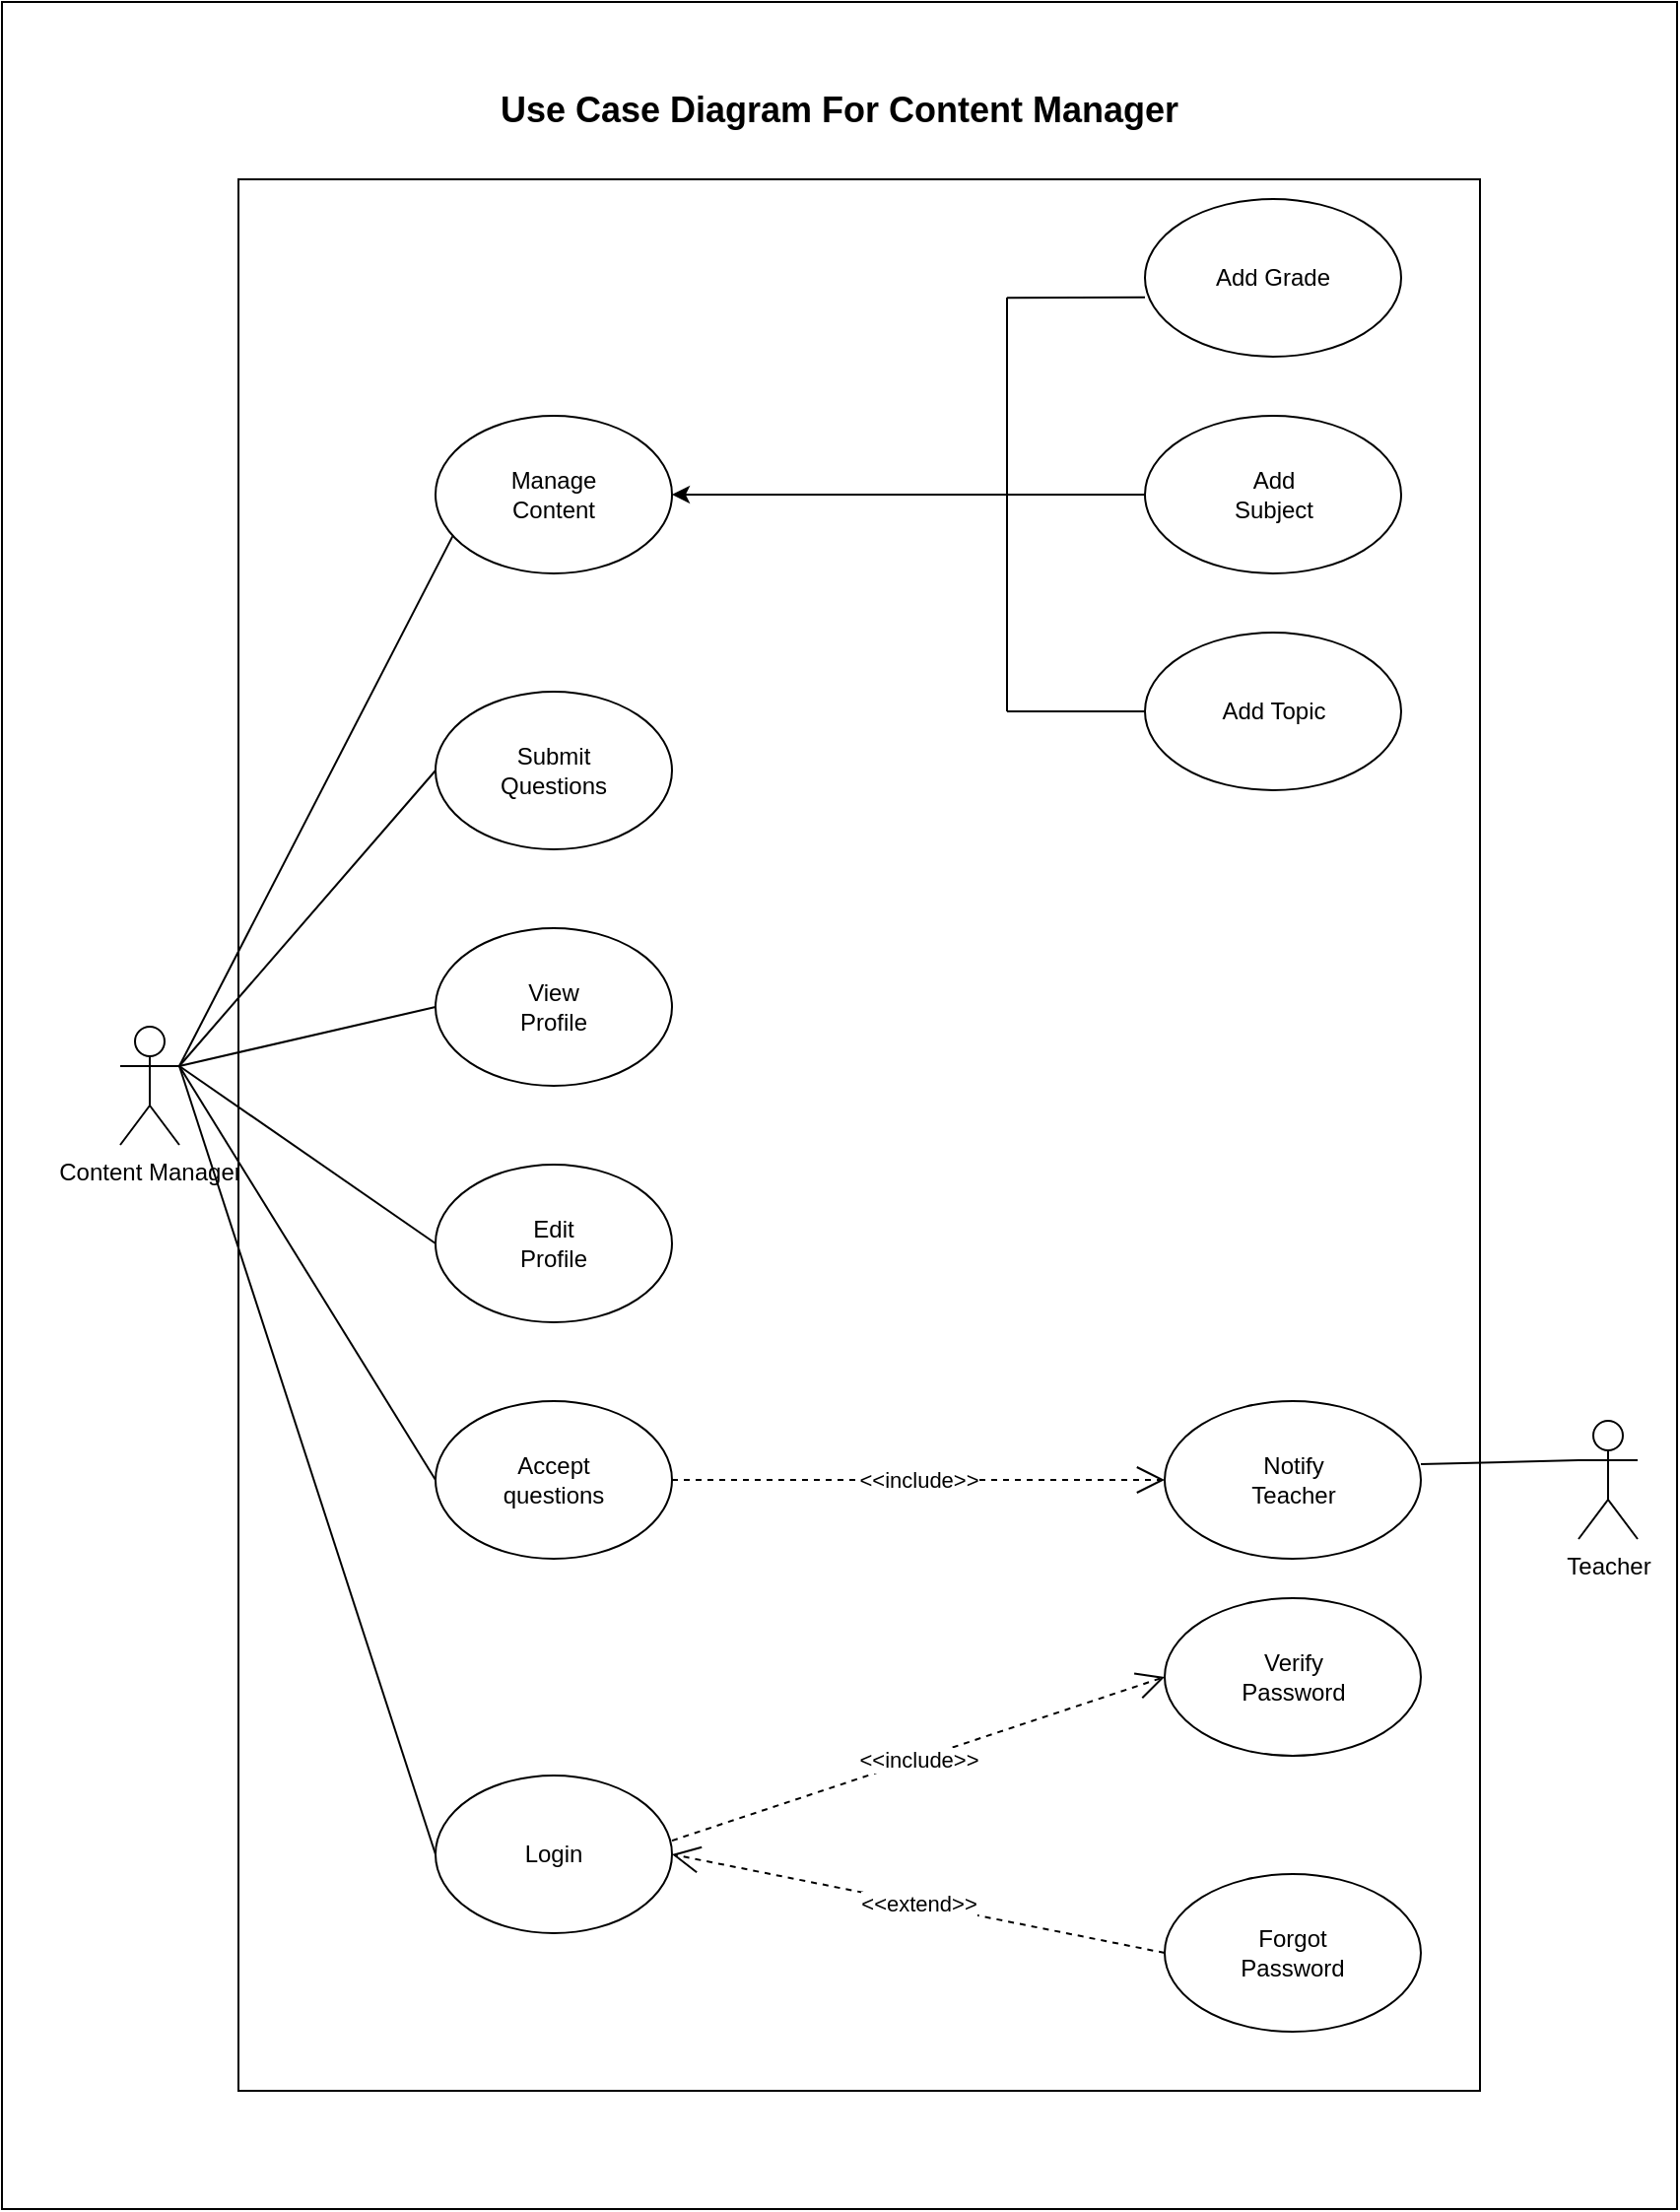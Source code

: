 <mxfile version="13.1.2" type="device"><diagram id="_3xCwv9Up0gI11i4uq6x" name="Page-1"><mxGraphModel dx="868" dy="520" grid="1" gridSize="10" guides="1" tooltips="1" connect="1" arrows="1" fold="1" page="1" pageScale="1" pageWidth="850" pageHeight="1100" math="0" shadow="0"><root><mxCell id="0"/><mxCell id="1" parent="0"/><mxCell id="0izOhKXI1OT6M7X1fA7s-75" value="" style="rounded=0;whiteSpace=wrap;html=1;" parent="1" vertex="1"><mxGeometry width="850" height="1120" as="geometry"/></mxCell><mxCell id="0izOhKXI1OT6M7X1fA7s-8" value="Content Manager" style="shape=umlActor;verticalLabelPosition=bottom;labelBackgroundColor=#ffffff;verticalAlign=top;html=1;outlineConnect=0;" parent="1" vertex="1"><mxGeometry x="60" y="520" width="30" height="60" as="geometry"/></mxCell><mxCell id="0izOhKXI1OT6M7X1fA7s-9" value="&lt;font style=&quot;font-size: 18px&quot;&gt;&lt;b&gt;Use Case Diagram For Content Manager&lt;/b&gt;&lt;/font&gt;" style="text;html=1;strokeColor=none;fillColor=none;align=center;verticalAlign=middle;whiteSpace=wrap;rounded=0;" parent="1" vertex="1"><mxGeometry y="40" width="850" height="30" as="geometry"/></mxCell><mxCell id="0izOhKXI1OT6M7X1fA7s-10" value="" style="rounded=0;whiteSpace=wrap;html=1;" parent="1" vertex="1"><mxGeometry x="120" y="90" width="630" height="970" as="geometry"/></mxCell><mxCell id="0izOhKXI1OT6M7X1fA7s-11" value="" style="ellipse;whiteSpace=wrap;html=1;" parent="1" vertex="1"><mxGeometry x="220" y="210" width="120" height="80" as="geometry"/></mxCell><mxCell id="0izOhKXI1OT6M7X1fA7s-13" value="" style="ellipse;whiteSpace=wrap;html=1;" parent="1" vertex="1"><mxGeometry x="220" y="350" width="120" height="80" as="geometry"/></mxCell><mxCell id="0izOhKXI1OT6M7X1fA7s-16" value="" style="ellipse;whiteSpace=wrap;html=1;" parent="1" vertex="1"><mxGeometry x="220" y="710" width="120" height="80" as="geometry"/></mxCell><mxCell id="0izOhKXI1OT6M7X1fA7s-18" value="" style="ellipse;whiteSpace=wrap;html=1;" parent="1" vertex="1"><mxGeometry x="220" y="900" width="120" height="80" as="geometry"/></mxCell><mxCell id="0izOhKXI1OT6M7X1fA7s-22" value="Manage Content" style="text;html=1;strokeColor=none;fillColor=none;align=center;verticalAlign=middle;whiteSpace=wrap;rounded=0;" parent="1" vertex="1"><mxGeometry x="255" y="240" width="50" height="20" as="geometry"/></mxCell><mxCell id="0izOhKXI1OT6M7X1fA7s-24" value="Submit Questions" style="text;html=1;strokeColor=none;fillColor=none;align=center;verticalAlign=middle;whiteSpace=wrap;rounded=0;" parent="1" vertex="1"><mxGeometry x="240" y="380" width="80" height="20" as="geometry"/></mxCell><mxCell id="0izOhKXI1OT6M7X1fA7s-26" value="Accept questions" style="text;html=1;strokeColor=none;fillColor=none;align=center;verticalAlign=middle;whiteSpace=wrap;rounded=0;" parent="1" vertex="1"><mxGeometry x="245" y="740" width="70" height="20" as="geometry"/></mxCell><mxCell id="0izOhKXI1OT6M7X1fA7s-28" value="Login" style="text;html=1;strokeColor=none;fillColor=none;align=center;verticalAlign=middle;whiteSpace=wrap;rounded=0;" parent="1" vertex="1"><mxGeometry x="250" y="930" width="60" height="20" as="geometry"/></mxCell><mxCell id="0izOhKXI1OT6M7X1fA7s-32" value="" style="endArrow=none;html=1;entryX=1;entryY=0.333;entryDx=0;entryDy=0;entryPerimeter=0;exitX=0.072;exitY=0.765;exitDx=0;exitDy=0;exitPerimeter=0;" parent="1" source="0izOhKXI1OT6M7X1fA7s-11" target="0izOhKXI1OT6M7X1fA7s-8" edge="1"><mxGeometry width="50" height="50" relative="1" as="geometry"><mxPoint x="160" y="610" as="sourcePoint"/><mxPoint x="210" y="560" as="targetPoint"/></mxGeometry></mxCell><mxCell id="0izOhKXI1OT6M7X1fA7s-38" value="" style="ellipse;whiteSpace=wrap;html=1;" parent="1" vertex="1"><mxGeometry x="580" y="100" width="130" height="80" as="geometry"/></mxCell><mxCell id="0izOhKXI1OT6M7X1fA7s-39" value="Add Grade" style="text;html=1;strokeColor=none;fillColor=none;align=center;verticalAlign=middle;whiteSpace=wrap;rounded=0;" parent="1" vertex="1"><mxGeometry x="560" y="130" width="170" height="20" as="geometry"/></mxCell><mxCell id="jzNxA_8p9fu5mR1DwiD7-14" value="" style="edgeStyle=orthogonalEdgeStyle;rounded=0;orthogonalLoop=1;jettySize=auto;html=1;entryX=1;entryY=0.5;entryDx=0;entryDy=0;" parent="1" source="0izOhKXI1OT6M7X1fA7s-47" target="0izOhKXI1OT6M7X1fA7s-11" edge="1"><mxGeometry relative="1" as="geometry"><mxPoint x="500" y="250.0" as="targetPoint"/></mxGeometry></mxCell><mxCell id="0izOhKXI1OT6M7X1fA7s-47" value="" style="ellipse;whiteSpace=wrap;html=1;" parent="1" vertex="1"><mxGeometry x="580" y="210" width="130" height="80" as="geometry"/></mxCell><mxCell id="0izOhKXI1OT6M7X1fA7s-48" value="" style="ellipse;whiteSpace=wrap;html=1;" parent="1" vertex="1"><mxGeometry x="580" y="320" width="130" height="80" as="geometry"/></mxCell><mxCell id="0izOhKXI1OT6M7X1fA7s-49" value="Add Subject" style="text;html=1;strokeColor=none;fillColor=none;align=center;verticalAlign=middle;whiteSpace=wrap;rounded=0;" parent="1" vertex="1"><mxGeometry x="612.5" y="240" width="65" height="20" as="geometry"/></mxCell><mxCell id="0izOhKXI1OT6M7X1fA7s-50" value="Add Topic" style="text;html=1;strokeColor=none;fillColor=none;align=center;verticalAlign=middle;whiteSpace=wrap;rounded=0;" parent="1" vertex="1"><mxGeometry x="612.5" y="350" width="65" height="20" as="geometry"/></mxCell><mxCell id="0izOhKXI1OT6M7X1fA7s-53" value="" style="ellipse;whiteSpace=wrap;html=1;" parent="1" vertex="1"><mxGeometry x="590" y="810" width="130" height="80" as="geometry"/></mxCell><mxCell id="0izOhKXI1OT6M7X1fA7s-54" value="" style="ellipse;whiteSpace=wrap;html=1;" parent="1" vertex="1"><mxGeometry x="590" y="950" width="130" height="80" as="geometry"/></mxCell><mxCell id="0izOhKXI1OT6M7X1fA7s-55" value="Verify Password" style="text;html=1;strokeColor=none;fillColor=none;align=center;verticalAlign=middle;whiteSpace=wrap;rounded=0;" parent="1" vertex="1"><mxGeometry x="622.5" y="840" width="65" height="20" as="geometry"/></mxCell><mxCell id="0izOhKXI1OT6M7X1fA7s-56" value="Forgot Password" style="text;html=1;strokeColor=none;fillColor=none;align=center;verticalAlign=middle;whiteSpace=wrap;rounded=0;" parent="1" vertex="1"><mxGeometry x="635" y="980" width="40" height="20" as="geometry"/></mxCell><mxCell id="0izOhKXI1OT6M7X1fA7s-57" value="&amp;lt;&amp;lt;include&amp;gt;&amp;gt;" style="endArrow=open;endSize=12;dashed=1;html=1;entryX=0;entryY=0.5;entryDx=0;entryDy=0;exitX=1;exitY=0.413;exitDx=0;exitDy=0;exitPerimeter=0;" parent="1" source="0izOhKXI1OT6M7X1fA7s-18" target="0izOhKXI1OT6M7X1fA7s-53" edge="1"><mxGeometry width="160" relative="1" as="geometry"><mxPoint x="350" y="730" as="sourcePoint"/><mxPoint x="510" y="730" as="targetPoint"/></mxGeometry></mxCell><mxCell id="0izOhKXI1OT6M7X1fA7s-58" value="&amp;lt;&amp;lt;extend&amp;gt;&amp;gt;" style="endArrow=open;endSize=12;dashed=1;html=1;entryX=1;entryY=0.5;entryDx=0;entryDy=0;exitX=0;exitY=0.5;exitDx=0;exitDy=0;" parent="1" source="0izOhKXI1OT6M7X1fA7s-54" target="0izOhKXI1OT6M7X1fA7s-18" edge="1"><mxGeometry width="160" relative="1" as="geometry"><mxPoint x="350" y="730" as="sourcePoint"/><mxPoint x="510" y="730" as="targetPoint"/></mxGeometry></mxCell><mxCell id="0izOhKXI1OT6M7X1fA7s-68" value="" style="endArrow=none;html=1;entryX=0;entryY=0.5;entryDx=0;entryDy=0;" parent="1" target="0izOhKXI1OT6M7X1fA7s-13" edge="1"><mxGeometry width="50" height="50" relative="1" as="geometry"><mxPoint x="90" y="540" as="sourcePoint"/><mxPoint x="450" y="310" as="targetPoint"/></mxGeometry></mxCell><mxCell id="0izOhKXI1OT6M7X1fA7s-71" value="" style="endArrow=none;html=1;entryX=0;entryY=0.5;entryDx=0;entryDy=0;" parent="1" target="0izOhKXI1OT6M7X1fA7s-16" edge="1"><mxGeometry width="50" height="50" relative="1" as="geometry"><mxPoint x="90" y="540" as="sourcePoint"/><mxPoint x="450" y="570" as="targetPoint"/></mxGeometry></mxCell><mxCell id="0izOhKXI1OT6M7X1fA7s-74" value="" style="endArrow=none;html=1;entryX=0;entryY=0.5;entryDx=0;entryDy=0;" parent="1" target="0izOhKXI1OT6M7X1fA7s-18" edge="1"><mxGeometry width="50" height="50" relative="1" as="geometry"><mxPoint x="90" y="540" as="sourcePoint"/><mxPoint x="450" y="790" as="targetPoint"/></mxGeometry></mxCell><mxCell id="jzNxA_8p9fu5mR1DwiD7-5" value="" style="ellipse;whiteSpace=wrap;html=1;" parent="1" vertex="1"><mxGeometry x="590" y="710" width="130" height="80" as="geometry"/></mxCell><mxCell id="jzNxA_8p9fu5mR1DwiD7-6" value="Notify Teacher" style="text;html=1;strokeColor=none;fillColor=none;align=center;verticalAlign=middle;whiteSpace=wrap;rounded=0;" parent="1" vertex="1"><mxGeometry x="622.5" y="740" width="65" height="20" as="geometry"/></mxCell><mxCell id="jzNxA_8p9fu5mR1DwiD7-7" value="&amp;lt;&amp;lt;include&amp;gt;&amp;gt;" style="endArrow=open;endSize=12;dashed=1;html=1;entryX=0;entryY=0.5;entryDx=0;entryDy=0;exitX=1;exitY=0.5;exitDx=0;exitDy=0;" parent="1" source="0izOhKXI1OT6M7X1fA7s-16" target="jzNxA_8p9fu5mR1DwiD7-5" edge="1"><mxGeometry width="160" relative="1" as="geometry"><mxPoint x="345" y="853.04" as="sourcePoint"/><mxPoint x="595" y="770" as="targetPoint"/></mxGeometry></mxCell><mxCell id="jzNxA_8p9fu5mR1DwiD7-8" value="Teacher" style="shape=umlActor;verticalLabelPosition=bottom;labelBackgroundColor=#ffffff;verticalAlign=top;html=1;outlineConnect=0;" parent="1" vertex="1"><mxGeometry x="800" y="720" width="30" height="60" as="geometry"/></mxCell><mxCell id="jzNxA_8p9fu5mR1DwiD7-9" value="" style="endArrow=none;html=1;entryX=0;entryY=0.333;entryDx=0;entryDy=0;entryPerimeter=0;exitX=1;exitY=0.4;exitDx=0;exitDy=0;exitPerimeter=0;" parent="1" source="jzNxA_8p9fu5mR1DwiD7-5" target="jzNxA_8p9fu5mR1DwiD7-8" edge="1"><mxGeometry width="50" height="50" relative="1" as="geometry"><mxPoint x="420" y="740" as="sourcePoint"/><mxPoint x="470" y="690" as="targetPoint"/></mxGeometry></mxCell><mxCell id="jzNxA_8p9fu5mR1DwiD7-18" value="" style="endArrow=none;html=1;" parent="1" edge="1"><mxGeometry width="50" height="50" relative="1" as="geometry"><mxPoint x="510" y="360" as="sourcePoint"/><mxPoint x="510" y="150" as="targetPoint"/><Array as="points"><mxPoint x="510" y="270"/><mxPoint x="510" y="210"/></Array></mxGeometry></mxCell><mxCell id="jzNxA_8p9fu5mR1DwiD7-19" value="" style="endArrow=none;html=1;entryX=0;entryY=0.623;entryDx=0;entryDy=0;exitX=0.619;exitY=0.062;exitDx=0;exitDy=0;exitPerimeter=0;entryPerimeter=0;" parent="1" source="0izOhKXI1OT6M7X1fA7s-10" target="0izOhKXI1OT6M7X1fA7s-38" edge="1"><mxGeometry width="50" height="50" relative="1" as="geometry"><mxPoint x="410" y="270" as="sourcePoint"/><mxPoint x="460" y="220" as="targetPoint"/></mxGeometry></mxCell><mxCell id="jzNxA_8p9fu5mR1DwiD7-20" value="" style="endArrow=none;html=1;entryX=0;entryY=0.5;entryDx=0;entryDy=0;" parent="1" target="0izOhKXI1OT6M7X1fA7s-48" edge="1"><mxGeometry width="50" height="50" relative="1" as="geometry"><mxPoint x="510" y="360" as="sourcePoint"/><mxPoint x="460" y="220" as="targetPoint"/></mxGeometry></mxCell><mxCell id="KpOQpDUPC5L2LxgUEXeK-1" value="" style="ellipse;whiteSpace=wrap;html=1;" vertex="1" parent="1"><mxGeometry x="220" y="470" width="120" height="80" as="geometry"/></mxCell><mxCell id="KpOQpDUPC5L2LxgUEXeK-2" value="" style="ellipse;whiteSpace=wrap;html=1;" vertex="1" parent="1"><mxGeometry x="220" y="590" width="120" height="80" as="geometry"/></mxCell><mxCell id="KpOQpDUPC5L2LxgUEXeK-3" value="View Profile" style="text;html=1;strokeColor=none;fillColor=none;align=center;verticalAlign=middle;whiteSpace=wrap;rounded=0;" vertex="1" parent="1"><mxGeometry x="250" y="500" width="60" height="20" as="geometry"/></mxCell><mxCell id="KpOQpDUPC5L2LxgUEXeK-4" value="Edit Profile" style="text;html=1;strokeColor=none;fillColor=none;align=center;verticalAlign=middle;whiteSpace=wrap;rounded=0;" vertex="1" parent="1"><mxGeometry x="250" y="620" width="60" height="20" as="geometry"/></mxCell><mxCell id="KpOQpDUPC5L2LxgUEXeK-5" value="" style="endArrow=none;html=1;exitX=1;exitY=0.333;exitDx=0;exitDy=0;exitPerimeter=0;entryX=0;entryY=0.5;entryDx=0;entryDy=0;" edge="1" parent="1" source="0izOhKXI1OT6M7X1fA7s-8" target="KpOQpDUPC5L2LxgUEXeK-1"><mxGeometry width="50" height="50" relative="1" as="geometry"><mxPoint x="100" y="540" as="sourcePoint"/><mxPoint x="470" y="490" as="targetPoint"/></mxGeometry></mxCell><mxCell id="KpOQpDUPC5L2LxgUEXeK-6" value="" style="endArrow=none;html=1;exitX=1;exitY=0.333;exitDx=0;exitDy=0;exitPerimeter=0;entryX=0;entryY=0.5;entryDx=0;entryDy=0;" edge="1" parent="1" source="0izOhKXI1OT6M7X1fA7s-8" target="KpOQpDUPC5L2LxgUEXeK-2"><mxGeometry width="50" height="50" relative="1" as="geometry"><mxPoint x="420" y="540" as="sourcePoint"/><mxPoint x="470" y="490" as="targetPoint"/></mxGeometry></mxCell></root></mxGraphModel></diagram></mxfile>